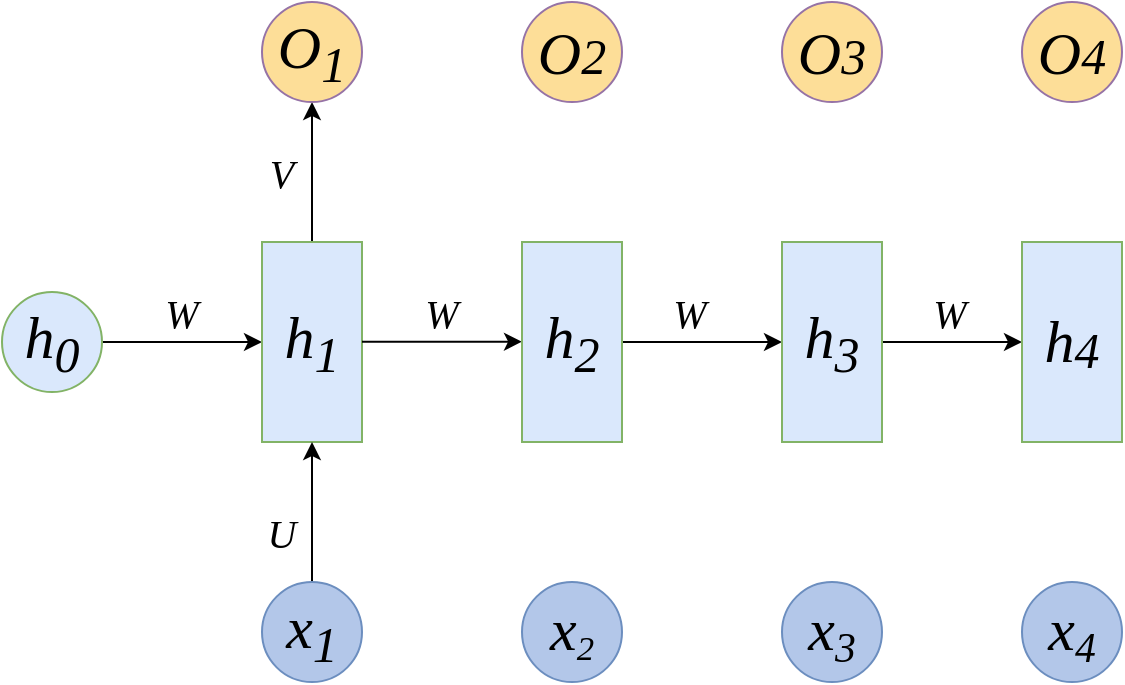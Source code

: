 <mxfile version="24.8.0">
  <diagram name="第 1 页" id="yD7xF3GPz75AvUTeO0UT">
    <mxGraphModel dx="1026" dy="650" grid="1" gridSize="10" guides="1" tooltips="1" connect="1" arrows="1" fold="1" page="1" pageScale="1" pageWidth="827" pageHeight="1169" math="0" shadow="0">
      <root>
        <mxCell id="0" />
        <mxCell id="1" parent="0" />
        <mxCell id="5T5cmZml9k6LkE0Msn1X-8" style="edgeStyle=orthogonalEdgeStyle;rounded=0;orthogonalLoop=1;jettySize=auto;html=1;exitX=1;exitY=0.5;exitDx=0;exitDy=0;entryX=0;entryY=0.5;entryDx=0;entryDy=0;" parent="1" source="5T5cmZml9k6LkE0Msn1X-1" target="5T5cmZml9k6LkE0Msn1X-6" edge="1">
          <mxGeometry relative="1" as="geometry" />
        </mxCell>
        <mxCell id="5T5cmZml9k6LkE0Msn1X-1" value="&lt;i&gt;h&lt;sub&gt;0&lt;/sub&gt;&lt;/i&gt;" style="ellipse;whiteSpace=wrap;html=1;aspect=fixed;fontFamily=Times New Roman;fontSize=30;fillColor=#DAE8FC;strokeColor=#82b366;" parent="1" vertex="1">
          <mxGeometry x="70" y="225" width="50" height="50" as="geometry" />
        </mxCell>
        <mxCell id="5T5cmZml9k6LkE0Msn1X-18" style="edgeStyle=orthogonalEdgeStyle;rounded=0;orthogonalLoop=1;jettySize=auto;html=1;exitX=0.5;exitY=0;exitDx=0;exitDy=0;entryX=0.5;entryY=1;entryDx=0;entryDy=0;" parent="1" source="5T5cmZml9k6LkE0Msn1X-6" target="5T5cmZml9k6LkE0Msn1X-16" edge="1">
          <mxGeometry relative="1" as="geometry" />
        </mxCell>
        <mxCell id="5T5cmZml9k6LkE0Msn1X-6" value="h&lt;sub&gt;1&lt;/sub&gt;" style="rounded=0;whiteSpace=wrap;html=1;fontFamily=Times New Roman;fontSize=30;fontStyle=2;fillColor=#dae8fc;strokeColor=#82b366;" parent="1" vertex="1">
          <mxGeometry x="200" y="200" width="50" height="100" as="geometry" />
        </mxCell>
        <mxCell id="5T5cmZml9k6LkE0Msn1X-9" style="edgeStyle=orthogonalEdgeStyle;rounded=0;orthogonalLoop=1;jettySize=auto;html=1;exitX=1;exitY=0.5;exitDx=0;exitDy=0;entryX=0;entryY=0.5;entryDx=0;entryDy=0;" parent="1" edge="1">
          <mxGeometry relative="1" as="geometry">
            <mxPoint x="250" y="249.83" as="sourcePoint" />
            <mxPoint x="330" y="249.83" as="targetPoint" />
          </mxGeometry>
        </mxCell>
        <mxCell id="5T5cmZml9k6LkE0Msn1X-17" style="edgeStyle=orthogonalEdgeStyle;rounded=0;orthogonalLoop=1;jettySize=auto;html=1;exitX=0.5;exitY=0;exitDx=0;exitDy=0;entryX=0.5;entryY=1;entryDx=0;entryDy=0;" parent="1" source="5T5cmZml9k6LkE0Msn1X-10" target="5T5cmZml9k6LkE0Msn1X-6" edge="1">
          <mxGeometry relative="1" as="geometry" />
        </mxCell>
        <mxCell id="5T5cmZml9k6LkE0Msn1X-10" value="&lt;i&gt;x&lt;sub&gt;1&lt;/sub&gt;&lt;/i&gt;" style="ellipse;whiteSpace=wrap;html=1;aspect=fixed;fontFamily=Times New Roman;fontSize=30;fillColor=#b3c7e9;strokeColor=#6c8ebf;" parent="1" vertex="1">
          <mxGeometry x="200" y="370" width="50" height="50" as="geometry" />
        </mxCell>
        <mxCell id="5T5cmZml9k6LkE0Msn1X-12" value="&lt;i&gt;x&lt;span style=&quot;font-size: 20.833px;&quot;&gt;&lt;sub&gt;2&lt;/sub&gt;&lt;/span&gt;&lt;/i&gt;" style="ellipse;whiteSpace=wrap;html=1;aspect=fixed;fontFamily=Times New Roman;fontSize=30;fillColor=#B3C7E9;strokeColor=#6c8ebf;" parent="1" vertex="1">
          <mxGeometry x="330" y="370" width="50" height="50" as="geometry" />
        </mxCell>
        <mxCell id="5T5cmZml9k6LkE0Msn1X-13" value="&lt;i&gt;x&lt;span style=&quot;font-size: 25px;&quot;&gt;&lt;sub&gt;3&lt;/sub&gt;&lt;/span&gt;&lt;/i&gt;" style="ellipse;whiteSpace=wrap;html=1;aspect=fixed;fontFamily=Times New Roman;fontSize=30;fillColor=#B3C7E9;strokeColor=#6c8ebf;" parent="1" vertex="1">
          <mxGeometry x="460" y="370" width="50" height="50" as="geometry" />
        </mxCell>
        <mxCell id="5T5cmZml9k6LkE0Msn1X-14" value="&lt;i&gt;x&lt;span style=&quot;font-size: 25px;&quot;&gt;&lt;sub&gt;4&lt;/sub&gt;&lt;/span&gt;&lt;/i&gt;" style="ellipse;whiteSpace=wrap;html=1;aspect=fixed;fontFamily=Times New Roman;fontSize=30;fillColor=#B3C7E9;strokeColor=#6c8ebf;" parent="1" vertex="1">
          <mxGeometry x="580" y="370" width="50" height="50" as="geometry" />
        </mxCell>
        <mxCell id="5T5cmZml9k6LkE0Msn1X-16" value="&lt;i&gt;O&lt;sub&gt;1&lt;/sub&gt;&lt;/i&gt;" style="ellipse;whiteSpace=wrap;html=1;aspect=fixed;fontFamily=Times New Roman;fontSize=30;fillColor=#fdde98;strokeColor=#9673a6;" parent="1" vertex="1">
          <mxGeometry x="200" y="80" width="50" height="50" as="geometry" />
        </mxCell>
        <mxCell id="5T5cmZml9k6LkE0Msn1X-19" value="W" style="text;html=1;align=center;verticalAlign=middle;whiteSpace=wrap;rounded=0;fontFamily=Times New Roman;fontSize=20;fontStyle=2" parent="1" vertex="1">
          <mxGeometry x="130" y="220" width="60" height="30" as="geometry" />
        </mxCell>
        <mxCell id="5T5cmZml9k6LkE0Msn1X-20" value="W" style="text;html=1;align=center;verticalAlign=middle;whiteSpace=wrap;rounded=0;fontFamily=Times New Roman;fontSize=20;fontStyle=2" parent="1" vertex="1">
          <mxGeometry x="260" y="220" width="60" height="30" as="geometry" />
        </mxCell>
        <mxCell id="5T5cmZml9k6LkE0Msn1X-21" value="V" style="text;html=1;align=center;verticalAlign=middle;whiteSpace=wrap;rounded=0;fontFamily=Times New Roman;fontSize=20;fontStyle=2" parent="1" vertex="1">
          <mxGeometry x="180" y="150" width="60" height="30" as="geometry" />
        </mxCell>
        <mxCell id="5T5cmZml9k6LkE0Msn1X-22" value="U" style="text;html=1;align=center;verticalAlign=middle;whiteSpace=wrap;rounded=0;fontFamily=Times New Roman;fontSize=20;fontStyle=2" parent="1" vertex="1">
          <mxGeometry x="180" y="330" width="60" height="30" as="geometry" />
        </mxCell>
        <mxCell id="f9mYp44gyk8aZ-Xdl-M6-6" style="edgeStyle=orthogonalEdgeStyle;rounded=0;orthogonalLoop=1;jettySize=auto;html=1;exitX=1;exitY=0.5;exitDx=0;exitDy=0;entryX=0;entryY=0.5;entryDx=0;entryDy=0;" parent="1" source="f9mYp44gyk8aZ-Xdl-M6-1" target="f9mYp44gyk8aZ-Xdl-M6-4" edge="1">
          <mxGeometry relative="1" as="geometry" />
        </mxCell>
        <mxCell id="f9mYp44gyk8aZ-Xdl-M6-1" value="h&lt;sub style=&quot;&quot;&gt;&lt;font style=&quot;font-size: 25px;&quot;&gt;2&lt;/font&gt;&lt;/sub&gt;" style="rounded=0;whiteSpace=wrap;html=1;fontFamily=Times New Roman;fontSize=30;fontStyle=2;fillColor=#DAE8FC;strokeColor=#82b366;" parent="1" vertex="1">
          <mxGeometry x="330" y="200" width="50" height="100" as="geometry" />
        </mxCell>
        <mxCell id="f9mYp44gyk8aZ-Xdl-M6-7" style="edgeStyle=orthogonalEdgeStyle;rounded=0;orthogonalLoop=1;jettySize=auto;html=1;exitX=1;exitY=0.5;exitDx=0;exitDy=0;entryX=0;entryY=0.5;entryDx=0;entryDy=0;" parent="1" source="f9mYp44gyk8aZ-Xdl-M6-4" target="f9mYp44gyk8aZ-Xdl-M6-5" edge="1">
          <mxGeometry relative="1" as="geometry" />
        </mxCell>
        <mxCell id="f9mYp44gyk8aZ-Xdl-M6-4" value="h&lt;sub style=&quot;&quot;&gt;&lt;font style=&quot;font-size: 25px;&quot;&gt;3&lt;/font&gt;&lt;/sub&gt;" style="rounded=0;whiteSpace=wrap;html=1;fontFamily=Times New Roman;fontSize=30;fontStyle=2;fillColor=#DAE8FC;strokeColor=#82b366;" parent="1" vertex="1">
          <mxGeometry x="460" y="200" width="50" height="100" as="geometry" />
        </mxCell>
        <mxCell id="f9mYp44gyk8aZ-Xdl-M6-5" value="h&lt;font size=&quot;1&quot; style=&quot;&quot;&gt;&lt;sub style=&quot;font-size: 25px;&quot;&gt;4&lt;/sub&gt;&lt;/font&gt;" style="rounded=0;whiteSpace=wrap;html=1;fontFamily=Times New Roman;fontSize=30;fontStyle=2;fillColor=#DAE8FC;strokeColor=#82b366;" parent="1" vertex="1">
          <mxGeometry x="580" y="200" width="50" height="100" as="geometry" />
        </mxCell>
        <mxCell id="f9mYp44gyk8aZ-Xdl-M6-8" value="W" style="text;html=1;align=center;verticalAlign=middle;whiteSpace=wrap;rounded=0;fontFamily=Times New Roman;fontSize=20;fontStyle=2" parent="1" vertex="1">
          <mxGeometry x="384" y="220" width="60" height="30" as="geometry" />
        </mxCell>
        <mxCell id="f9mYp44gyk8aZ-Xdl-M6-9" value="W" style="text;html=1;align=center;verticalAlign=middle;whiteSpace=wrap;rounded=0;fontFamily=Times New Roman;fontSize=20;fontStyle=2" parent="1" vertex="1">
          <mxGeometry x="514" y="220" width="60" height="30" as="geometry" />
        </mxCell>
        <mxCell id="CVISXVQ1rCeILexJUnb6-1" value="&lt;i&gt;O&lt;span style=&quot;font-size: 25px;&quot;&gt;2&lt;/span&gt;&lt;/i&gt;" style="ellipse;whiteSpace=wrap;html=1;aspect=fixed;fontFamily=Times New Roman;fontSize=30;fillColor=#fdde98;strokeColor=#9673a6;" vertex="1" parent="1">
          <mxGeometry x="330" y="80" width="50" height="50" as="geometry" />
        </mxCell>
        <mxCell id="CVISXVQ1rCeILexJUnb6-2" value="&lt;i&gt;O&lt;span style=&quot;font-size: 25px;&quot;&gt;3&lt;/span&gt;&lt;/i&gt;" style="ellipse;whiteSpace=wrap;html=1;aspect=fixed;fontFamily=Times New Roman;fontSize=30;fillColor=#fdde98;strokeColor=#9673a6;" vertex="1" parent="1">
          <mxGeometry x="460" y="80" width="50" height="50" as="geometry" />
        </mxCell>
        <mxCell id="CVISXVQ1rCeILexJUnb6-3" value="&lt;i&gt;O&lt;span style=&quot;font-size: 25px;&quot;&gt;4&lt;/span&gt;&lt;/i&gt;" style="ellipse;whiteSpace=wrap;html=1;aspect=fixed;fontFamily=Times New Roman;fontSize=30;fillColor=#fdde98;strokeColor=#9673a6;" vertex="1" parent="1">
          <mxGeometry x="580" y="80" width="50" height="50" as="geometry" />
        </mxCell>
      </root>
    </mxGraphModel>
  </diagram>
</mxfile>
